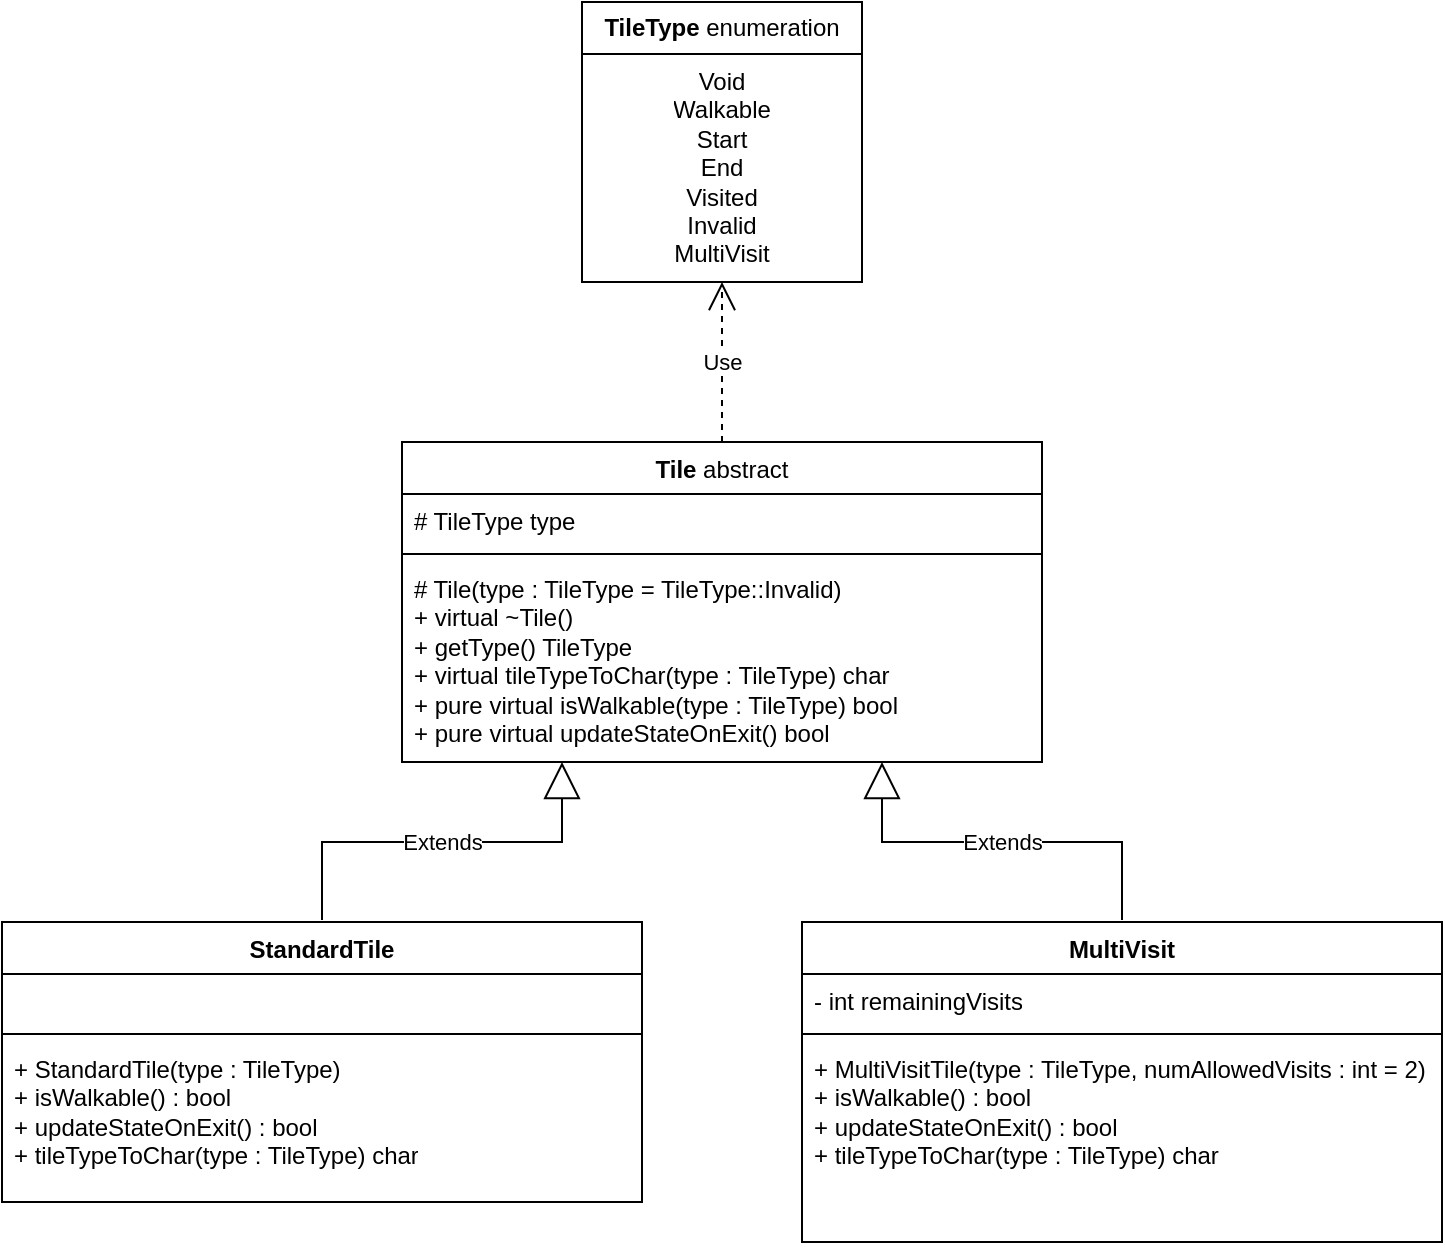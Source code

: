 <mxfile version="28.2.7">
  <diagram id="C5RBs43oDa-KdzZeNtuy" name="Page-1">
    <mxGraphModel dx="1224" dy="1192" grid="1" gridSize="10" guides="1" tooltips="1" connect="1" arrows="1" fold="1" page="1" pageScale="1" pageWidth="827" pageHeight="1169" math="0" shadow="0">
      <root>
        <mxCell id="WIyWlLk6GJQsqaUBKTNV-0" />
        <mxCell id="WIyWlLk6GJQsqaUBKTNV-1" parent="WIyWlLk6GJQsqaUBKTNV-0" />
        <mxCell id="ro8mUYyYOjcUXnaNjnfu-0" value="&lt;b&gt;TileType&lt;/b&gt; enumeration" style="swimlane;fontStyle=0;childLayout=stackLayout;horizontal=1;startSize=26;fillColor=none;horizontalStack=0;resizeParent=1;resizeParentMax=0;resizeLast=0;collapsible=1;marginBottom=0;whiteSpace=wrap;html=1;" vertex="1" parent="WIyWlLk6GJQsqaUBKTNV-1">
          <mxGeometry x="330" y="40" width="140" height="140" as="geometry" />
        </mxCell>
        <mxCell id="ro8mUYyYOjcUXnaNjnfu-2" value="Void&lt;div&gt;Walkable&lt;/div&gt;&lt;div&gt;Start&lt;/div&gt;&lt;div&gt;End&lt;/div&gt;&lt;div&gt;Visited&lt;/div&gt;&lt;div&gt;Invalid&lt;/div&gt;&lt;div&gt;MultiVisit&lt;/div&gt;" style="text;strokeColor=none;fillColor=none;align=center;verticalAlign=top;spacingLeft=4;spacingRight=4;overflow=hidden;rotatable=0;points=[[0,0.5],[1,0.5]];portConstraint=eastwest;whiteSpace=wrap;html=1;" vertex="1" parent="ro8mUYyYOjcUXnaNjnfu-0">
          <mxGeometry y="26" width="140" height="114" as="geometry" />
        </mxCell>
        <mxCell id="ro8mUYyYOjcUXnaNjnfu-4" value="Tile &lt;span style=&quot;font-weight: normal;&quot;&gt;abstract&lt;/span&gt;" style="swimlane;fontStyle=1;align=center;verticalAlign=top;childLayout=stackLayout;horizontal=1;startSize=26;horizontalStack=0;resizeParent=1;resizeParentMax=0;resizeLast=0;collapsible=1;marginBottom=0;whiteSpace=wrap;html=1;" vertex="1" parent="WIyWlLk6GJQsqaUBKTNV-1">
          <mxGeometry x="240" y="260" width="320" height="160" as="geometry" />
        </mxCell>
        <mxCell id="ro8mUYyYOjcUXnaNjnfu-5" value="# TileType type" style="text;strokeColor=none;fillColor=none;align=left;verticalAlign=top;spacingLeft=4;spacingRight=4;overflow=hidden;rotatable=0;points=[[0,0.5],[1,0.5]];portConstraint=eastwest;whiteSpace=wrap;html=1;" vertex="1" parent="ro8mUYyYOjcUXnaNjnfu-4">
          <mxGeometry y="26" width="320" height="26" as="geometry" />
        </mxCell>
        <mxCell id="ro8mUYyYOjcUXnaNjnfu-6" value="" style="line;strokeWidth=1;fillColor=none;align=left;verticalAlign=middle;spacingTop=-1;spacingLeft=3;spacingRight=3;rotatable=0;labelPosition=right;points=[];portConstraint=eastwest;strokeColor=inherit;" vertex="1" parent="ro8mUYyYOjcUXnaNjnfu-4">
          <mxGeometry y="52" width="320" height="8" as="geometry" />
        </mxCell>
        <mxCell id="ro8mUYyYOjcUXnaNjnfu-7" value="# Tile(type : TileType = TileType::Invalid)&lt;div&gt;+ virtual ~Tile()&lt;/div&gt;&lt;div&gt;+ getType() TileType&lt;/div&gt;&lt;div&gt;+ virtual tileTypeToChar(type : TileType) char&lt;/div&gt;&lt;div&gt;+ pure virtual isWalkable(type : TileType) bool&lt;/div&gt;&lt;div&gt;+ pure virtual updateStateOnExit() bool&lt;/div&gt;" style="text;strokeColor=none;fillColor=none;align=left;verticalAlign=top;spacingLeft=4;spacingRight=4;overflow=hidden;rotatable=0;points=[[0,0.5],[1,0.5]];portConstraint=eastwest;whiteSpace=wrap;html=1;" vertex="1" parent="ro8mUYyYOjcUXnaNjnfu-4">
          <mxGeometry y="60" width="320" height="100" as="geometry" />
        </mxCell>
        <mxCell id="ro8mUYyYOjcUXnaNjnfu-8" value="Use" style="endArrow=open;endSize=12;dashed=1;html=1;rounded=0;exitX=0.5;exitY=0;exitDx=0;exitDy=0;entryX=0.5;entryY=1;entryDx=0;entryDy=0;entryPerimeter=0;" edge="1" parent="WIyWlLk6GJQsqaUBKTNV-1" source="ro8mUYyYOjcUXnaNjnfu-4" target="ro8mUYyYOjcUXnaNjnfu-2">
          <mxGeometry width="160" relative="1" as="geometry">
            <mxPoint x="390" y="250" as="sourcePoint" />
            <mxPoint x="400" y="190" as="targetPoint" />
          </mxGeometry>
        </mxCell>
        <mxCell id="ro8mUYyYOjcUXnaNjnfu-13" value="MultiVisit" style="swimlane;fontStyle=1;align=center;verticalAlign=top;childLayout=stackLayout;horizontal=1;startSize=26;horizontalStack=0;resizeParent=1;resizeParentMax=0;resizeLast=0;collapsible=1;marginBottom=0;whiteSpace=wrap;html=1;" vertex="1" parent="WIyWlLk6GJQsqaUBKTNV-1">
          <mxGeometry x="440" y="500" width="320" height="160" as="geometry" />
        </mxCell>
        <mxCell id="ro8mUYyYOjcUXnaNjnfu-14" value="- int remainingVisits" style="text;strokeColor=none;fillColor=none;align=left;verticalAlign=top;spacingLeft=4;spacingRight=4;overflow=hidden;rotatable=0;points=[[0,0.5],[1,0.5]];portConstraint=eastwest;whiteSpace=wrap;html=1;" vertex="1" parent="ro8mUYyYOjcUXnaNjnfu-13">
          <mxGeometry y="26" width="320" height="26" as="geometry" />
        </mxCell>
        <mxCell id="ro8mUYyYOjcUXnaNjnfu-15" value="" style="line;strokeWidth=1;fillColor=none;align=left;verticalAlign=middle;spacingTop=-1;spacingLeft=3;spacingRight=3;rotatable=0;labelPosition=right;points=[];portConstraint=eastwest;strokeColor=inherit;" vertex="1" parent="ro8mUYyYOjcUXnaNjnfu-13">
          <mxGeometry y="52" width="320" height="8" as="geometry" />
        </mxCell>
        <mxCell id="ro8mUYyYOjcUXnaNjnfu-16" value="+ MultiVisitTile(type : TileType, numAllowedVisits : int = 2)&lt;div&gt;&lt;div&gt;+ isWalkable() : bool&lt;/div&gt;&lt;div&gt;+ updateStateOnExit() : bool&lt;/div&gt;&lt;div&gt;+ tileTypeToChar(type : TileType) char&lt;/div&gt;&lt;/div&gt;" style="text;strokeColor=none;fillColor=none;align=left;verticalAlign=top;spacingLeft=4;spacingRight=4;overflow=hidden;rotatable=0;points=[[0,0.5],[1,0.5]];portConstraint=eastwest;whiteSpace=wrap;html=1;" vertex="1" parent="ro8mUYyYOjcUXnaNjnfu-13">
          <mxGeometry y="60" width="320" height="100" as="geometry" />
        </mxCell>
        <mxCell id="ro8mUYyYOjcUXnaNjnfu-17" value="Extends" style="endArrow=block;endSize=16;endFill=0;html=1;rounded=0;entryX=0.25;entryY=1;entryDx=0;entryDy=0;entryPerimeter=0;" edge="1" parent="WIyWlLk6GJQsqaUBKTNV-1" target="ro8mUYyYOjcUXnaNjnfu-7">
          <mxGeometry x="-0.003" width="160" relative="1" as="geometry">
            <mxPoint x="200" y="499" as="sourcePoint" />
            <mxPoint x="360" y="499" as="targetPoint" />
            <Array as="points">
              <mxPoint x="200" y="460" />
              <mxPoint x="320" y="460" />
            </Array>
            <mxPoint as="offset" />
          </mxGeometry>
        </mxCell>
        <mxCell id="ro8mUYyYOjcUXnaNjnfu-18" value="Extends" style="endArrow=block;endSize=16;endFill=0;html=1;rounded=0;" edge="1" parent="WIyWlLk6GJQsqaUBKTNV-1">
          <mxGeometry x="-0.003" width="160" relative="1" as="geometry">
            <mxPoint x="600" y="499" as="sourcePoint" />
            <mxPoint x="480" y="420" as="targetPoint" />
            <Array as="points">
              <mxPoint x="600" y="460" />
              <mxPoint x="480" y="460" />
            </Array>
            <mxPoint as="offset" />
          </mxGeometry>
        </mxCell>
        <mxCell id="ro8mUYyYOjcUXnaNjnfu-19" value="StandardTile" style="swimlane;fontStyle=1;align=center;verticalAlign=top;childLayout=stackLayout;horizontal=1;startSize=26;horizontalStack=0;resizeParent=1;resizeParentMax=0;resizeLast=0;collapsible=1;marginBottom=0;whiteSpace=wrap;html=1;" vertex="1" parent="WIyWlLk6GJQsqaUBKTNV-1">
          <mxGeometry x="40" y="500" width="320" height="140" as="geometry" />
        </mxCell>
        <mxCell id="ro8mUYyYOjcUXnaNjnfu-20" value="&lt;br&gt;&lt;div&gt;&lt;br&gt;&lt;/div&gt;" style="text;strokeColor=none;fillColor=none;align=left;verticalAlign=top;spacingLeft=4;spacingRight=4;overflow=hidden;rotatable=0;points=[[0,0.5],[1,0.5]];portConstraint=eastwest;whiteSpace=wrap;html=1;" vertex="1" parent="ro8mUYyYOjcUXnaNjnfu-19">
          <mxGeometry y="26" width="320" height="26" as="geometry" />
        </mxCell>
        <mxCell id="ro8mUYyYOjcUXnaNjnfu-21" value="" style="line;strokeWidth=1;fillColor=none;align=left;verticalAlign=middle;spacingTop=-1;spacingLeft=3;spacingRight=3;rotatable=0;labelPosition=right;points=[];portConstraint=eastwest;strokeColor=inherit;" vertex="1" parent="ro8mUYyYOjcUXnaNjnfu-19">
          <mxGeometry y="52" width="320" height="8" as="geometry" />
        </mxCell>
        <mxCell id="ro8mUYyYOjcUXnaNjnfu-22" value="+ StandardTile(type : TileType)&lt;div&gt;+ isWalkable() : bool&lt;/div&gt;&lt;div&gt;+ updateStateOnExit() : bool&lt;/div&gt;&lt;div&gt;+ tileTypeToChar(type : TileType) char&lt;/div&gt;&lt;div&gt;&lt;span style=&quot;color: rgba(0, 0, 0, 0); font-family: monospace; font-size: 0px; text-wrap-mode: nowrap;&quot;&gt;+%3CmxGraphModel%3E%3Croot%3E%3CmxCell%20id%3D%220%22%2F%3E%3CmxCell%20id%3D%221%22%20parent%3D%220%22%2F%3E%3CmxCell%20id%3D%222%22%20value%3D%22Extends%22%20style%3D%22endArrow%3Dblock%3BendSize%3D16%3BendFill%3D0%3Bhtml%3D1%3Brounded%3D0%3BentryX%3D0.25%3BentryY%3D1%3BentryDx%3D0%3BentryDy%3D0%3BentryPerimeter%3D0%3B%22%20edge%3D%221%22%20parent%3D%221%22%3E%3CmxGeometry%20x%3D%22-0.003%22%20width%3D%22160%22%20relative%3D%221%22%20as%3D%22geometry%22%3E%3CmxPoint%20x%3D%22160%22%20y%3D%22479%22%20as%3D%22sourcePoint%22%2F%3E%3CmxPoint%20x%3D%22280%22%20y%3D%22400%22%20as%3D%22targetPoint%22%2F%3E%3CArray%20as%3D%22points%22%3E%3CmxPoint%20x%3D%22160%22%20y%3D%22440%22%2F%3E%3CmxPoint%20x%3D%22280%22%20y%3D%22440%22%2F%3E%3C%2FArray%3E%3CmxPoint%20as%3D%22offset%22%2F%3E%3C%2FmxGeometry%3E%3C%2FmxCell%3E%3C%2Froot%3E%3C%2FmxGraphModel%3&lt;/span&gt;&lt;/div&gt;" style="text;strokeColor=none;fillColor=none;align=left;verticalAlign=top;spacingLeft=4;spacingRight=4;overflow=hidden;rotatable=0;points=[[0,0.5],[1,0.5]];portConstraint=eastwest;whiteSpace=wrap;html=1;" vertex="1" parent="ro8mUYyYOjcUXnaNjnfu-19">
          <mxGeometry y="60" width="320" height="80" as="geometry" />
        </mxCell>
      </root>
    </mxGraphModel>
  </diagram>
</mxfile>
